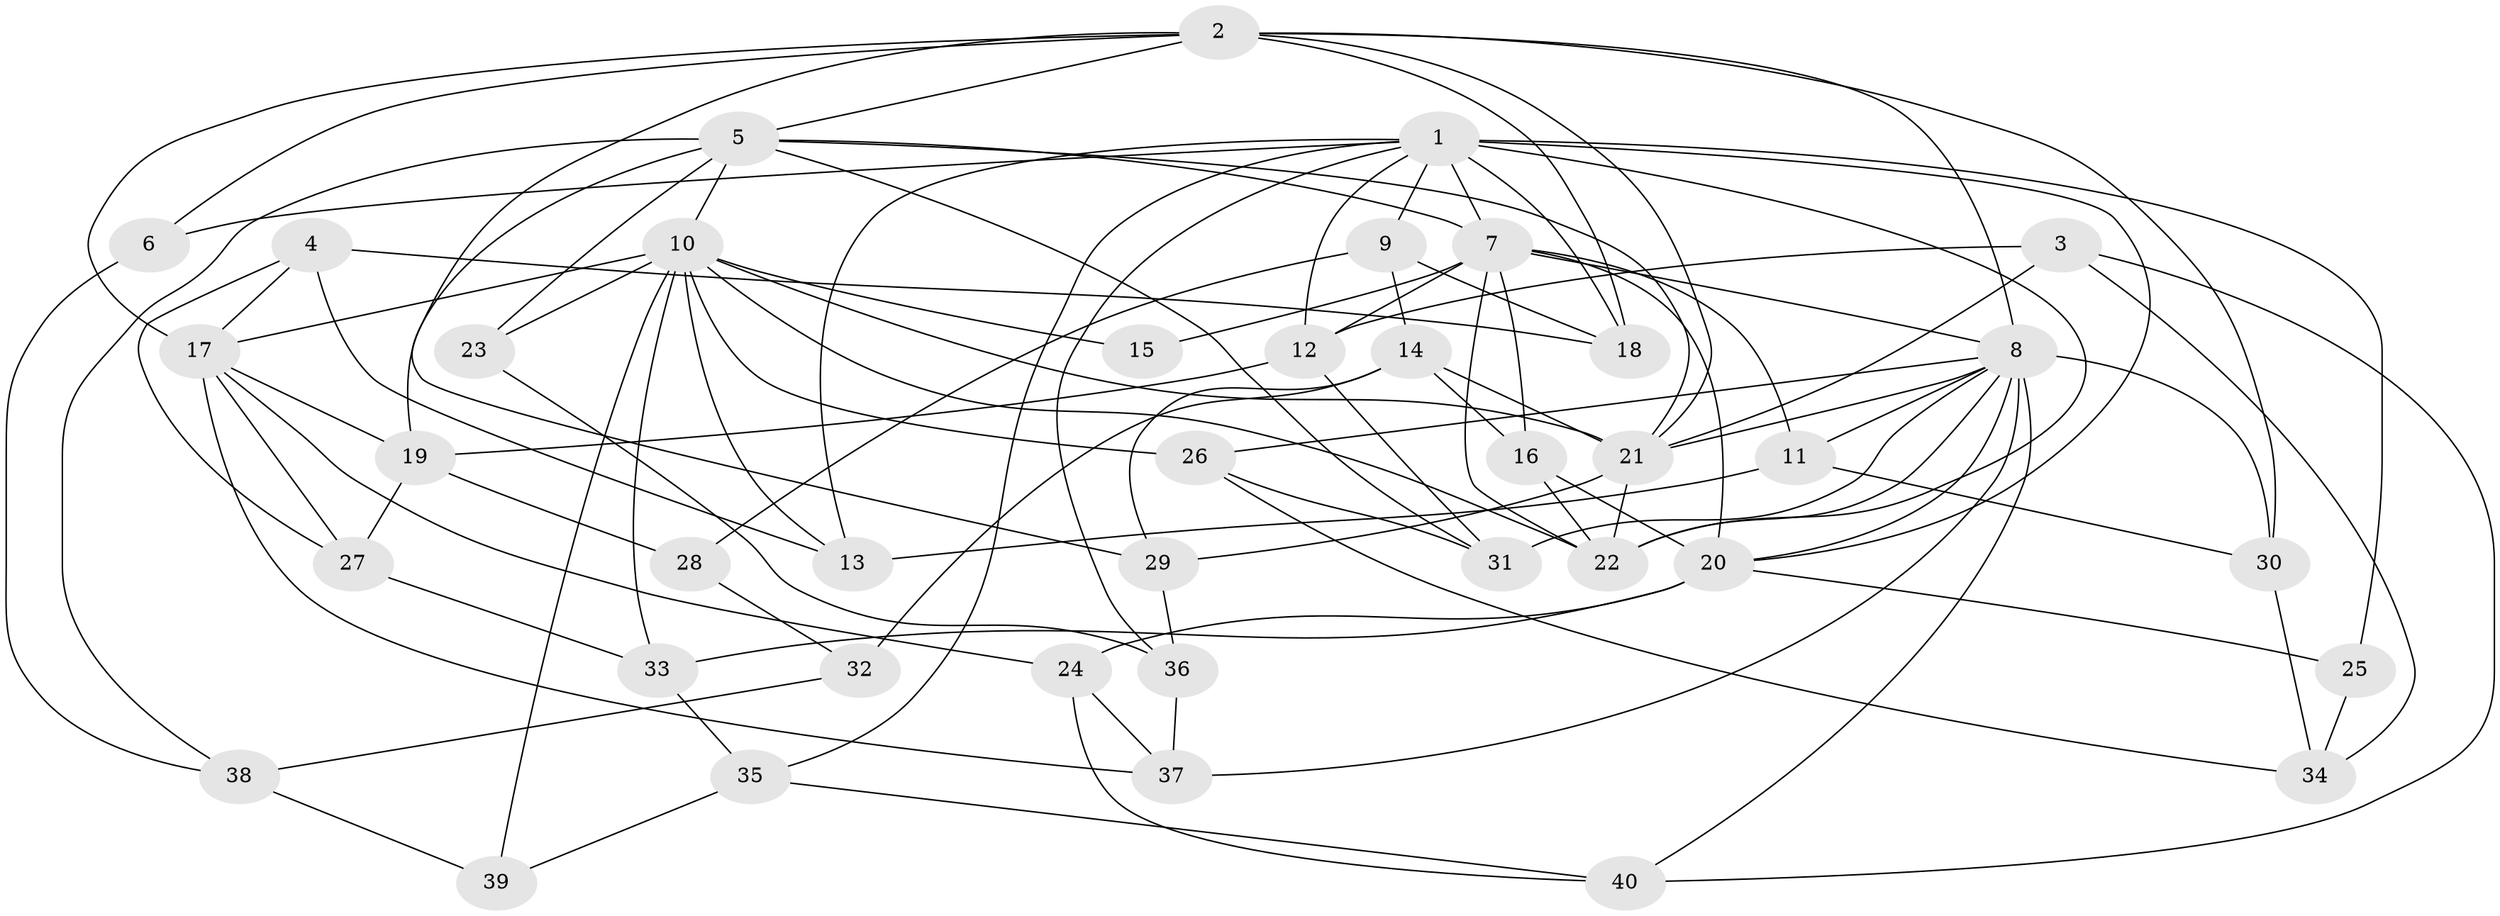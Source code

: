 // original degree distribution, {4: 1.0}
// Generated by graph-tools (version 1.1) at 2025/38/03/09/25 02:38:03]
// undirected, 40 vertices, 100 edges
graph export_dot {
graph [start="1"]
  node [color=gray90,style=filled];
  1;
  2;
  3;
  4;
  5;
  6;
  7;
  8;
  9;
  10;
  11;
  12;
  13;
  14;
  15;
  16;
  17;
  18;
  19;
  20;
  21;
  22;
  23;
  24;
  25;
  26;
  27;
  28;
  29;
  30;
  31;
  32;
  33;
  34;
  35;
  36;
  37;
  38;
  39;
  40;
  1 -- 6 [weight=1.0];
  1 -- 7 [weight=1.0];
  1 -- 9 [weight=1.0];
  1 -- 12 [weight=1.0];
  1 -- 13 [weight=1.0];
  1 -- 18 [weight=1.0];
  1 -- 20 [weight=1.0];
  1 -- 22 [weight=1.0];
  1 -- 25 [weight=2.0];
  1 -- 35 [weight=1.0];
  1 -- 36 [weight=1.0];
  2 -- 5 [weight=1.0];
  2 -- 6 [weight=2.0];
  2 -- 8 [weight=2.0];
  2 -- 17 [weight=1.0];
  2 -- 18 [weight=1.0];
  2 -- 21 [weight=1.0];
  2 -- 29 [weight=1.0];
  2 -- 30 [weight=1.0];
  3 -- 12 [weight=1.0];
  3 -- 21 [weight=1.0];
  3 -- 34 [weight=1.0];
  3 -- 40 [weight=1.0];
  4 -- 13 [weight=1.0];
  4 -- 17 [weight=1.0];
  4 -- 18 [weight=1.0];
  4 -- 27 [weight=1.0];
  5 -- 7 [weight=1.0];
  5 -- 10 [weight=1.0];
  5 -- 19 [weight=1.0];
  5 -- 21 [weight=2.0];
  5 -- 23 [weight=2.0];
  5 -- 31 [weight=1.0];
  5 -- 38 [weight=1.0];
  6 -- 38 [weight=1.0];
  7 -- 8 [weight=1.0];
  7 -- 11 [weight=1.0];
  7 -- 12 [weight=1.0];
  7 -- 15 [weight=2.0];
  7 -- 16 [weight=2.0];
  7 -- 20 [weight=1.0];
  7 -- 22 [weight=2.0];
  8 -- 11 [weight=1.0];
  8 -- 20 [weight=1.0];
  8 -- 21 [weight=1.0];
  8 -- 22 [weight=1.0];
  8 -- 26 [weight=1.0];
  8 -- 30 [weight=1.0];
  8 -- 31 [weight=1.0];
  8 -- 37 [weight=1.0];
  8 -- 40 [weight=1.0];
  9 -- 14 [weight=1.0];
  9 -- 18 [weight=1.0];
  9 -- 28 [weight=1.0];
  10 -- 13 [weight=1.0];
  10 -- 15 [weight=2.0];
  10 -- 17 [weight=1.0];
  10 -- 21 [weight=1.0];
  10 -- 22 [weight=1.0];
  10 -- 23 [weight=1.0];
  10 -- 26 [weight=1.0];
  10 -- 33 [weight=1.0];
  10 -- 39 [weight=2.0];
  11 -- 13 [weight=1.0];
  11 -- 30 [weight=1.0];
  12 -- 19 [weight=2.0];
  12 -- 31 [weight=1.0];
  14 -- 16 [weight=1.0];
  14 -- 21 [weight=3.0];
  14 -- 29 [weight=1.0];
  14 -- 32 [weight=2.0];
  16 -- 20 [weight=2.0];
  16 -- 22 [weight=1.0];
  17 -- 19 [weight=2.0];
  17 -- 24 [weight=1.0];
  17 -- 27 [weight=1.0];
  17 -- 37 [weight=1.0];
  19 -- 27 [weight=1.0];
  19 -- 28 [weight=2.0];
  20 -- 24 [weight=1.0];
  20 -- 25 [weight=1.0];
  20 -- 33 [weight=1.0];
  21 -- 22 [weight=2.0];
  21 -- 29 [weight=1.0];
  23 -- 36 [weight=1.0];
  24 -- 37 [weight=1.0];
  24 -- 40 [weight=1.0];
  25 -- 34 [weight=1.0];
  26 -- 31 [weight=1.0];
  26 -- 34 [weight=1.0];
  27 -- 33 [weight=1.0];
  28 -- 32 [weight=1.0];
  29 -- 36 [weight=1.0];
  30 -- 34 [weight=1.0];
  32 -- 38 [weight=1.0];
  33 -- 35 [weight=1.0];
  35 -- 39 [weight=1.0];
  35 -- 40 [weight=1.0];
  36 -- 37 [weight=1.0];
  38 -- 39 [weight=1.0];
}
